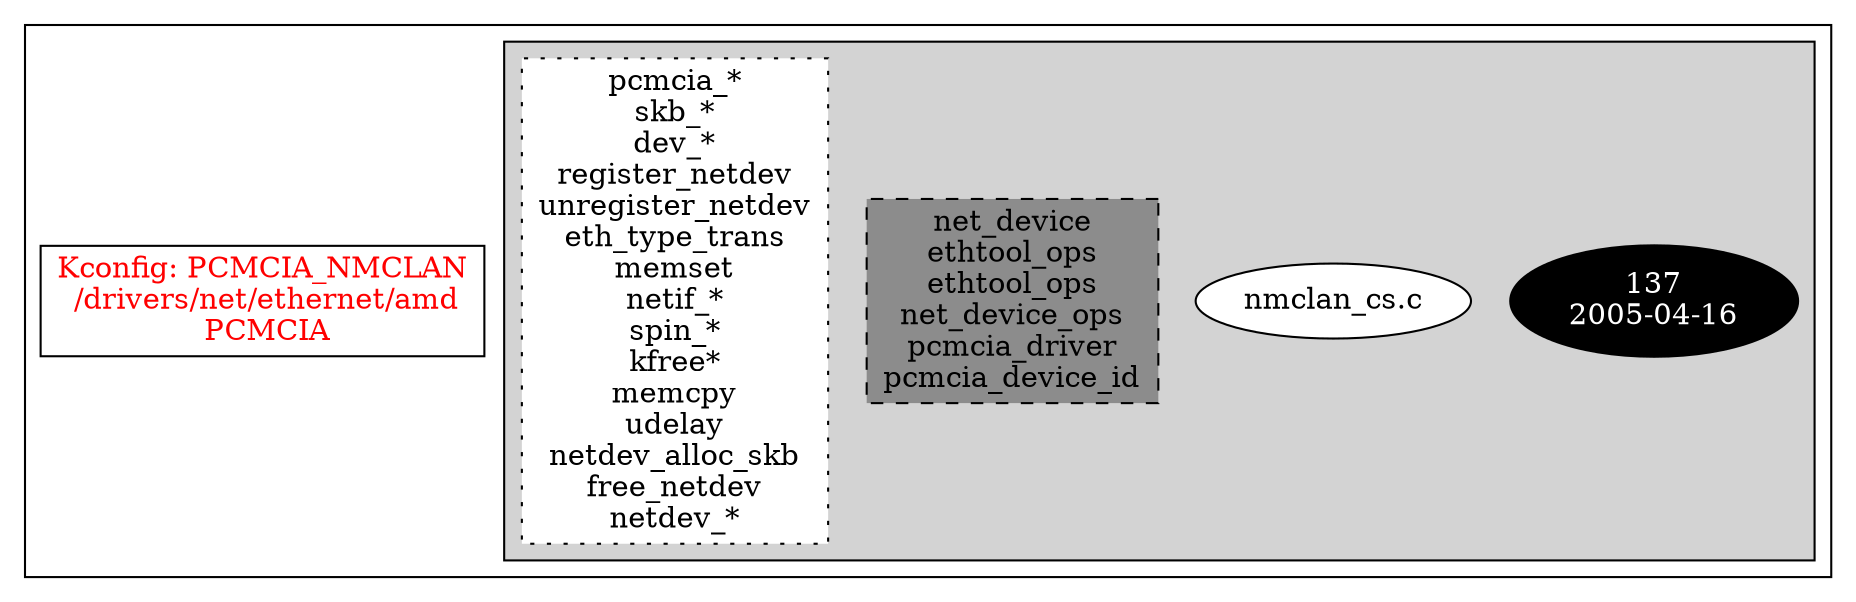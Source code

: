 digraph Driver {
	ranksep=2;
	splines=ortho;
	//Symbol: PCMCIA_NMCLAN
	subgraph "cluster_PCMCIA_NMCLAN"{
		subgraph "cluster_nmclan_cs.c" {
			style=filled
			"commit_nmclan_cs.c" [style=filled, fillcolor=black, fontcolor=white, label="137\n2005-04-16"];
			"nmclan_cs.c" [style=filled, fillcolor=white, fontcolor=black, label="nmclan_cs.c\n"];
			"structs-nmclan_cs.c" [style="filled,dashed" shape=box, fillcolor=grey55, fontcolor=black, label="net_device\nethtool_ops\nethtool_ops\nnet_device_ops\npcmcia_driver\npcmcia_device_id\n"];
			"funccall0-nmclan_cs.c" [style="filled,dotted" shape=box, fillcolor=white, fontcolor=black, label="pcmcia_*\nskb_*\ndev_*\nregister_netdev\nunregister_netdev\neth_type_trans\nmemset\nnetif_*\nspin_*\nkfree*\nmemcpy\nudelay\nnetdev_alloc_skb\nfree_netdev\nnetdev_*\n"];
		}
		"K:PCMCIA_NMCLAN" [label="Kconfig: PCMCIA_NMCLAN\n /drivers/net/ethernet/amd\n  PCMCIA ", shape=box, fontcolor=red];
	}
}
